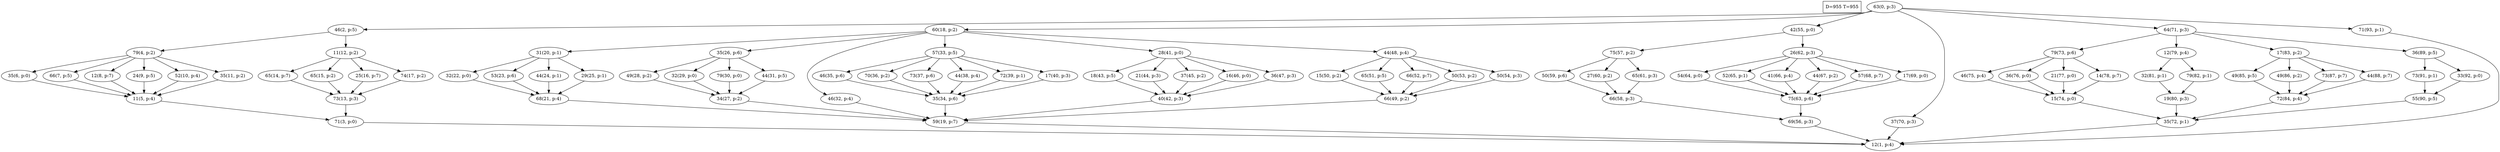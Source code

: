 digraph Task {
i [shape=box, label="D=955 T=955"]; 
0 [label="63(0, p:3)"];
1 [label="12(1, p:4)"];
2 [label="46(2, p:5)"];
3 [label="71(3, p:0)"];
4 [label="79(4, p:2)"];
5 [label="11(5, p:4)"];
6 [label="35(6, p:0)"];
7 [label="66(7, p:5)"];
8 [label="12(8, p:7)"];
9 [label="24(9, p:5)"];
10 [label="52(10, p:4)"];
11 [label="35(11, p:2)"];
12 [label="11(12, p:2)"];
13 [label="73(13, p:3)"];
14 [label="65(14, p:7)"];
15 [label="65(15, p:2)"];
16 [label="25(16, p:7)"];
17 [label="74(17, p:2)"];
18 [label="60(18, p:2)"];
19 [label="59(19, p:7)"];
20 [label="31(20, p:1)"];
21 [label="68(21, p:4)"];
22 [label="32(22, p:0)"];
23 [label="53(23, p:6)"];
24 [label="44(24, p:1)"];
25 [label="29(25, p:1)"];
26 [label="35(26, p:6)"];
27 [label="34(27, p:2)"];
28 [label="49(28, p:2)"];
29 [label="32(29, p:0)"];
30 [label="79(30, p:0)"];
31 [label="44(31, p:5)"];
32 [label="46(32, p:4)"];
33 [label="57(33, p:5)"];
34 [label="35(34, p:6)"];
35 [label="46(35, p:6)"];
36 [label="70(36, p:2)"];
37 [label="73(37, p:6)"];
38 [label="44(38, p:4)"];
39 [label="72(39, p:1)"];
40 [label="17(40, p:3)"];
41 [label="28(41, p:0)"];
42 [label="40(42, p:3)"];
43 [label="18(43, p:5)"];
44 [label="21(44, p:3)"];
45 [label="37(45, p:2)"];
46 [label="16(46, p:0)"];
47 [label="36(47, p:3)"];
48 [label="44(48, p:4)"];
49 [label="66(49, p:2)"];
50 [label="15(50, p:2)"];
51 [label="65(51, p:5)"];
52 [label="66(52, p:7)"];
53 [label="50(53, p:2)"];
54 [label="50(54, p:3)"];
55 [label="42(55, p:0)"];
56 [label="69(56, p:3)"];
57 [label="75(57, p:2)"];
58 [label="66(58, p:3)"];
59 [label="50(59, p:6)"];
60 [label="27(60, p:2)"];
61 [label="65(61, p:3)"];
62 [label="26(62, p:3)"];
63 [label="75(63, p:6)"];
64 [label="54(64, p:0)"];
65 [label="52(65, p:1)"];
66 [label="41(66, p:4)"];
67 [label="44(67, p:2)"];
68 [label="57(68, p:7)"];
69 [label="17(69, p:0)"];
70 [label="37(70, p:3)"];
71 [label="64(71, p:3)"];
72 [label="35(72, p:1)"];
73 [label="79(73, p:6)"];
74 [label="15(74, p:0)"];
75 [label="46(75, p:4)"];
76 [label="36(76, p:0)"];
77 [label="21(77, p:0)"];
78 [label="14(78, p:7)"];
79 [label="12(79, p:4)"];
80 [label="19(80, p:3)"];
81 [label="32(81, p:1)"];
82 [label="79(82, p:1)"];
83 [label="17(83, p:2)"];
84 [label="72(84, p:4)"];
85 [label="49(85, p:5)"];
86 [label="49(86, p:2)"];
87 [label="73(87, p:7)"];
88 [label="44(88, p:7)"];
89 [label="36(89, p:5)"];
90 [label="55(90, p:5)"];
91 [label="73(91, p:1)"];
92 [label="33(92, p:0)"];
93 [label="71(93, p:1)"];
0 -> 2;
0 -> 18;
0 -> 55;
0 -> 70;
0 -> 71;
0 -> 93;
2 -> 4;
2 -> 12;
3 -> 1;
4 -> 6;
4 -> 7;
4 -> 8;
4 -> 9;
4 -> 10;
4 -> 11;
5 -> 3;
6 -> 5;
7 -> 5;
8 -> 5;
9 -> 5;
10 -> 5;
11 -> 5;
12 -> 14;
12 -> 15;
12 -> 16;
12 -> 17;
13 -> 3;
14 -> 13;
15 -> 13;
16 -> 13;
17 -> 13;
18 -> 20;
18 -> 26;
18 -> 32;
18 -> 33;
18 -> 41;
18 -> 48;
19 -> 1;
20 -> 22;
20 -> 23;
20 -> 24;
20 -> 25;
21 -> 19;
22 -> 21;
23 -> 21;
24 -> 21;
25 -> 21;
26 -> 28;
26 -> 29;
26 -> 30;
26 -> 31;
27 -> 19;
28 -> 27;
29 -> 27;
30 -> 27;
31 -> 27;
32 -> 19;
33 -> 35;
33 -> 36;
33 -> 37;
33 -> 38;
33 -> 39;
33 -> 40;
34 -> 19;
35 -> 34;
36 -> 34;
37 -> 34;
38 -> 34;
39 -> 34;
40 -> 34;
41 -> 43;
41 -> 44;
41 -> 45;
41 -> 46;
41 -> 47;
42 -> 19;
43 -> 42;
44 -> 42;
45 -> 42;
46 -> 42;
47 -> 42;
48 -> 50;
48 -> 51;
48 -> 52;
48 -> 53;
48 -> 54;
49 -> 19;
50 -> 49;
51 -> 49;
52 -> 49;
53 -> 49;
54 -> 49;
55 -> 57;
55 -> 62;
56 -> 1;
57 -> 59;
57 -> 60;
57 -> 61;
58 -> 56;
59 -> 58;
60 -> 58;
61 -> 58;
62 -> 64;
62 -> 65;
62 -> 66;
62 -> 67;
62 -> 68;
62 -> 69;
63 -> 56;
64 -> 63;
65 -> 63;
66 -> 63;
67 -> 63;
68 -> 63;
69 -> 63;
70 -> 1;
71 -> 73;
71 -> 79;
71 -> 83;
71 -> 89;
72 -> 1;
73 -> 75;
73 -> 76;
73 -> 77;
73 -> 78;
74 -> 72;
75 -> 74;
76 -> 74;
77 -> 74;
78 -> 74;
79 -> 81;
79 -> 82;
80 -> 72;
81 -> 80;
82 -> 80;
83 -> 85;
83 -> 86;
83 -> 87;
83 -> 88;
84 -> 72;
85 -> 84;
86 -> 84;
87 -> 84;
88 -> 84;
89 -> 91;
89 -> 92;
90 -> 72;
91 -> 90;
92 -> 90;
93 -> 1;
}